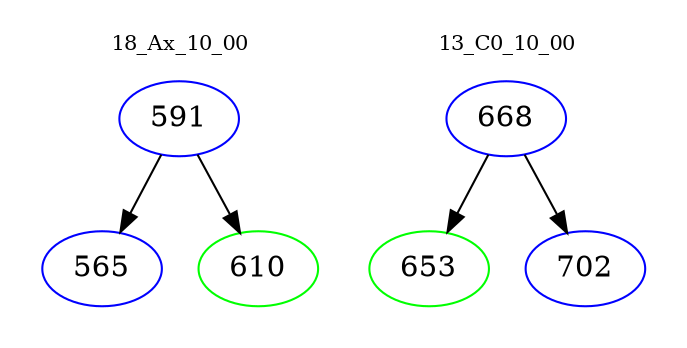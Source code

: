 digraph{
subgraph cluster_0 {
color = white
label = "18_Ax_10_00";
fontsize=10;
T0_591 [label="591", color="blue"]
T0_591 -> T0_565 [color="black"]
T0_565 [label="565", color="blue"]
T0_591 -> T0_610 [color="black"]
T0_610 [label="610", color="green"]
}
subgraph cluster_1 {
color = white
label = "13_C0_10_00";
fontsize=10;
T1_668 [label="668", color="blue"]
T1_668 -> T1_653 [color="black"]
T1_653 [label="653", color="green"]
T1_668 -> T1_702 [color="black"]
T1_702 [label="702", color="blue"]
}
}

